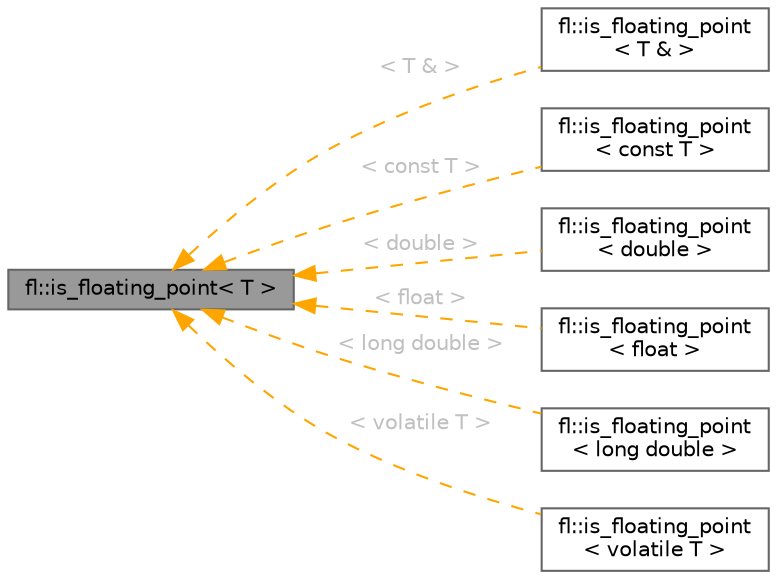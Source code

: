 digraph "fl::is_floating_point&lt; T &gt;"
{
 // INTERACTIVE_SVG=YES
 // LATEX_PDF_SIZE
  bgcolor="transparent";
  edge [fontname=Helvetica,fontsize=10,labelfontname=Helvetica,labelfontsize=10];
  node [fontname=Helvetica,fontsize=10,shape=box,height=0.2,width=0.4];
  rankdir="LR";
  Node1 [id="Node000001",label="fl::is_floating_point\< T \>",height=0.2,width=0.4,color="gray40", fillcolor="grey60", style="filled", fontcolor="black",tooltip=" "];
  Node1 -> Node2 [id="edge1_Node000001_Node000002",dir="back",color="orange",style="dashed",tooltip=" ",label=" \< T & \>",fontcolor="grey" ];
  Node2 [id="Node000002",label="fl::is_floating_point\l\< T & \>",height=0.2,width=0.4,color="gray40", fillcolor="white", style="filled",URL="$df/d72/structfl_1_1is__floating__point_3_01_t_01_6_01_4.html",tooltip=" "];
  Node1 -> Node3 [id="edge2_Node000001_Node000003",dir="back",color="orange",style="dashed",tooltip=" ",label=" \< const T \>",fontcolor="grey" ];
  Node3 [id="Node000003",label="fl::is_floating_point\l\< const T \>",height=0.2,width=0.4,color="gray40", fillcolor="white", style="filled",URL="$d0/d26/structfl_1_1is__floating__point_3_01const_01_t_01_4.html",tooltip=" "];
  Node1 -> Node4 [id="edge3_Node000001_Node000004",dir="back",color="orange",style="dashed",tooltip=" ",label=" \< double \>",fontcolor="grey" ];
  Node4 [id="Node000004",label="fl::is_floating_point\l\< double \>",height=0.2,width=0.4,color="gray40", fillcolor="white", style="filled",URL="$d5/de0/structfl_1_1is__floating__point_3_01double_01_4.html",tooltip=" "];
  Node1 -> Node5 [id="edge4_Node000001_Node000005",dir="back",color="orange",style="dashed",tooltip=" ",label=" \< float \>",fontcolor="grey" ];
  Node5 [id="Node000005",label="fl::is_floating_point\l\< float \>",height=0.2,width=0.4,color="gray40", fillcolor="white", style="filled",URL="$d8/dcf/structfl_1_1is__floating__point_3_01float_01_4.html",tooltip=" "];
  Node1 -> Node6 [id="edge5_Node000001_Node000006",dir="back",color="orange",style="dashed",tooltip=" ",label=" \< long double \>",fontcolor="grey" ];
  Node6 [id="Node000006",label="fl::is_floating_point\l\< long double \>",height=0.2,width=0.4,color="gray40", fillcolor="white", style="filled",URL="$d2/dfa/structfl_1_1is__floating__point_3_01long_01double_01_4.html",tooltip=" "];
  Node1 -> Node7 [id="edge6_Node000001_Node000007",dir="back",color="orange",style="dashed",tooltip=" ",label=" \< volatile T \>",fontcolor="grey" ];
  Node7 [id="Node000007",label="fl::is_floating_point\l\< volatile T \>",height=0.2,width=0.4,color="gray40", fillcolor="white", style="filled",URL="$dd/dc3/structfl_1_1is__floating__point_3_01volatile_01_t_01_4.html",tooltip=" "];
}
